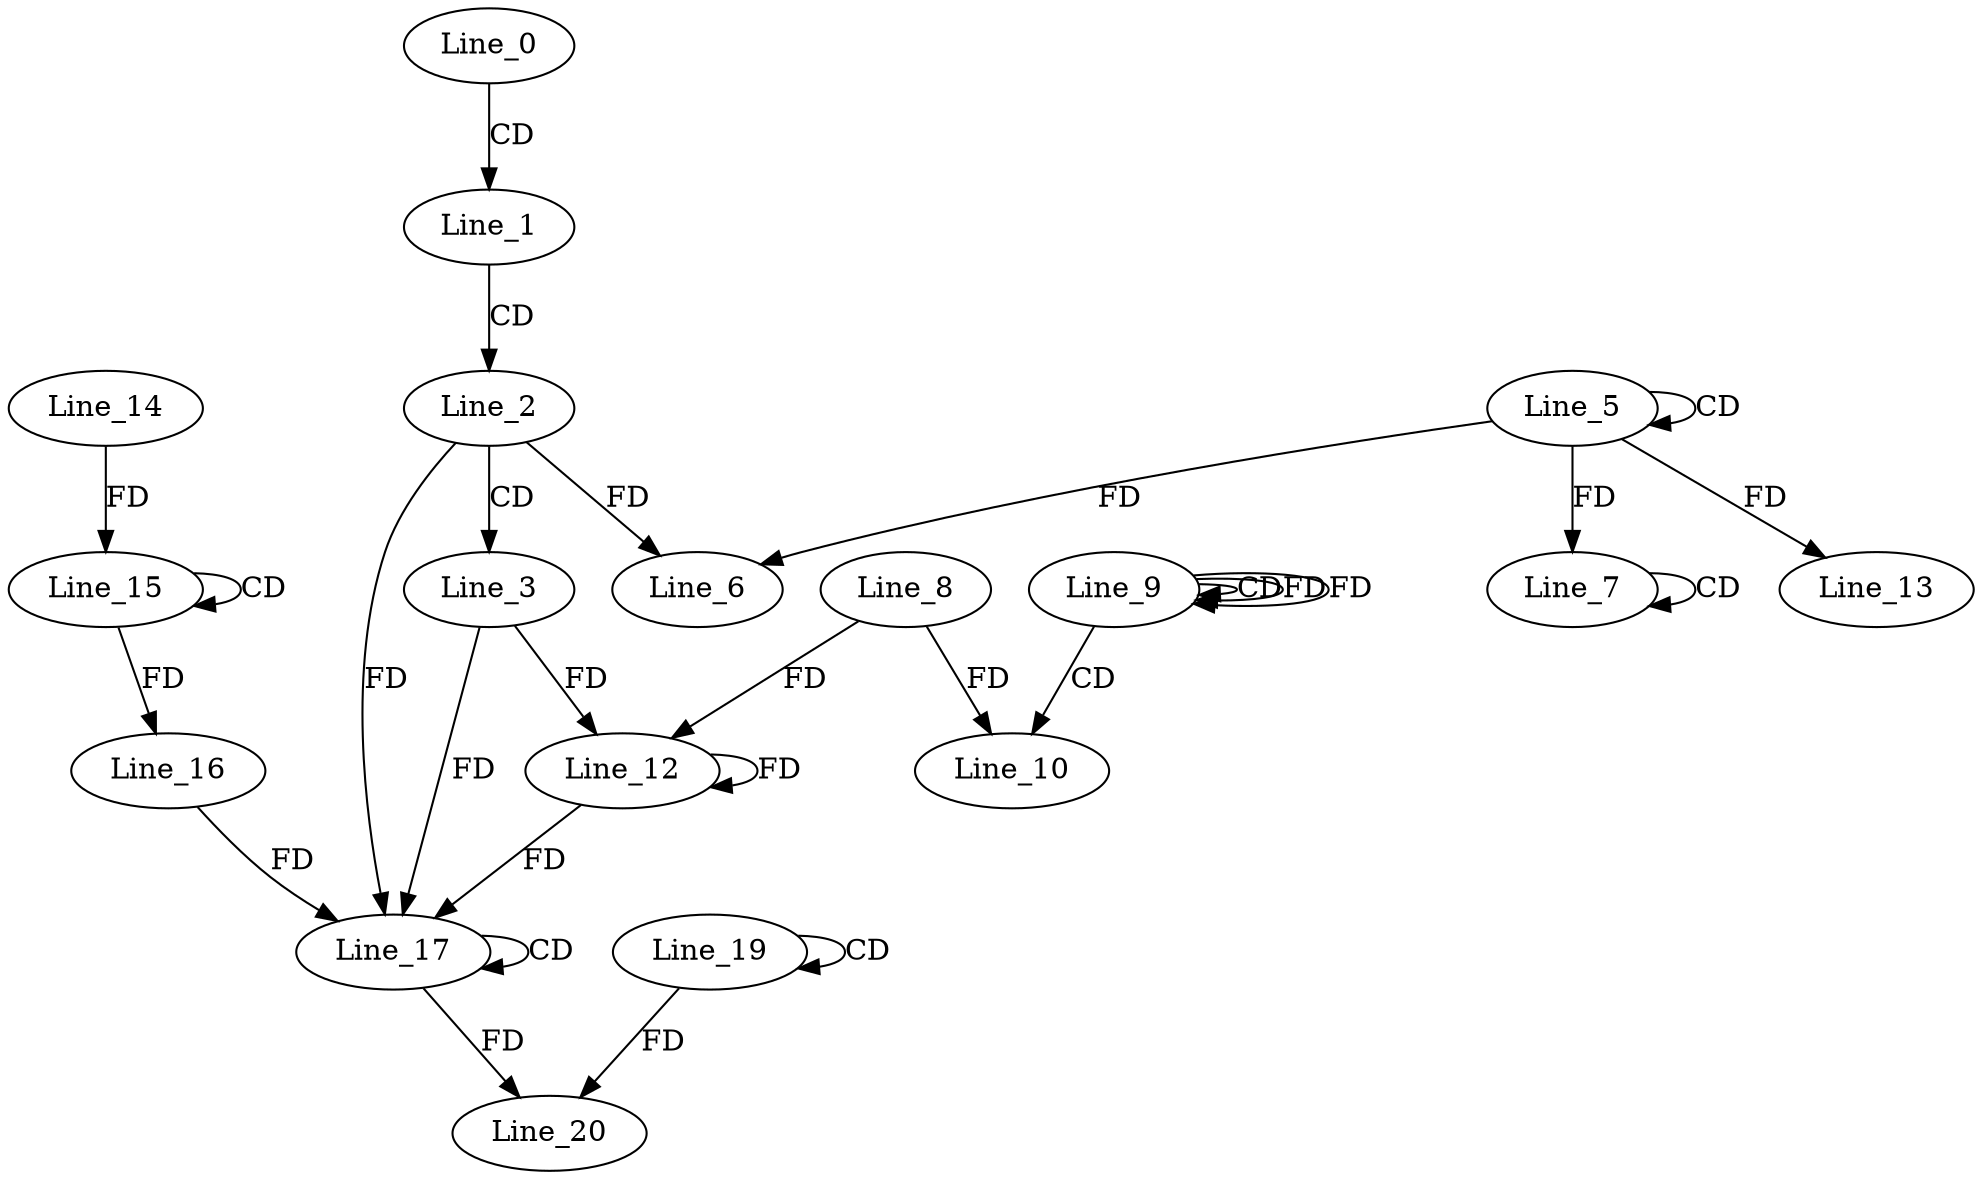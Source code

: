 digraph G {
  Line_0;
  Line_1;
  Line_2;
  Line_3;
  Line_5;
  Line_5;
  Line_6;
  Line_6;
  Line_7;
  Line_7;
  Line_9;
  Line_9;
  Line_9;
  Line_10;
  Line_8;
  Line_12;
  Line_12;
  Line_13;
  Line_15;
  Line_15;
  Line_14;
  Line_16;
  Line_17;
  Line_17;
  Line_16;
  Line_19;
  Line_19;
  Line_20;
  Line_20;
  Line_0 -> Line_1 [ label="CD" ];
  Line_1 -> Line_2 [ label="CD" ];
  Line_2 -> Line_3 [ label="CD" ];
  Line_5 -> Line_5 [ label="CD" ];
  Line_5 -> Line_6 [ label="FD" ];
  Line_2 -> Line_6 [ label="FD" ];
  Line_7 -> Line_7 [ label="CD" ];
  Line_5 -> Line_7 [ label="FD" ];
  Line_9 -> Line_9 [ label="CD" ];
  Line_9 -> Line_9 [ label="FD" ];
  Line_9 -> Line_10 [ label="CD" ];
  Line_8 -> Line_10 [ label="FD" ];
  Line_3 -> Line_12 [ label="FD" ];
  Line_12 -> Line_12 [ label="FD" ];
  Line_8 -> Line_12 [ label="FD" ];
  Line_5 -> Line_13 [ label="FD" ];
  Line_15 -> Line_15 [ label="CD" ];
  Line_14 -> Line_15 [ label="FD" ];
  Line_15 -> Line_16 [ label="FD" ];
  Line_17 -> Line_17 [ label="CD" ];
  Line_16 -> Line_17 [ label="FD" ];
  Line_2 -> Line_17 [ label="FD" ];
  Line_3 -> Line_17 [ label="FD" ];
  Line_12 -> Line_17 [ label="FD" ];
  Line_19 -> Line_19 [ label="CD" ];
  Line_19 -> Line_20 [ label="FD" ];
  Line_17 -> Line_20 [ label="FD" ];
  Line_9 -> Line_9 [ label="FD" ];
}
